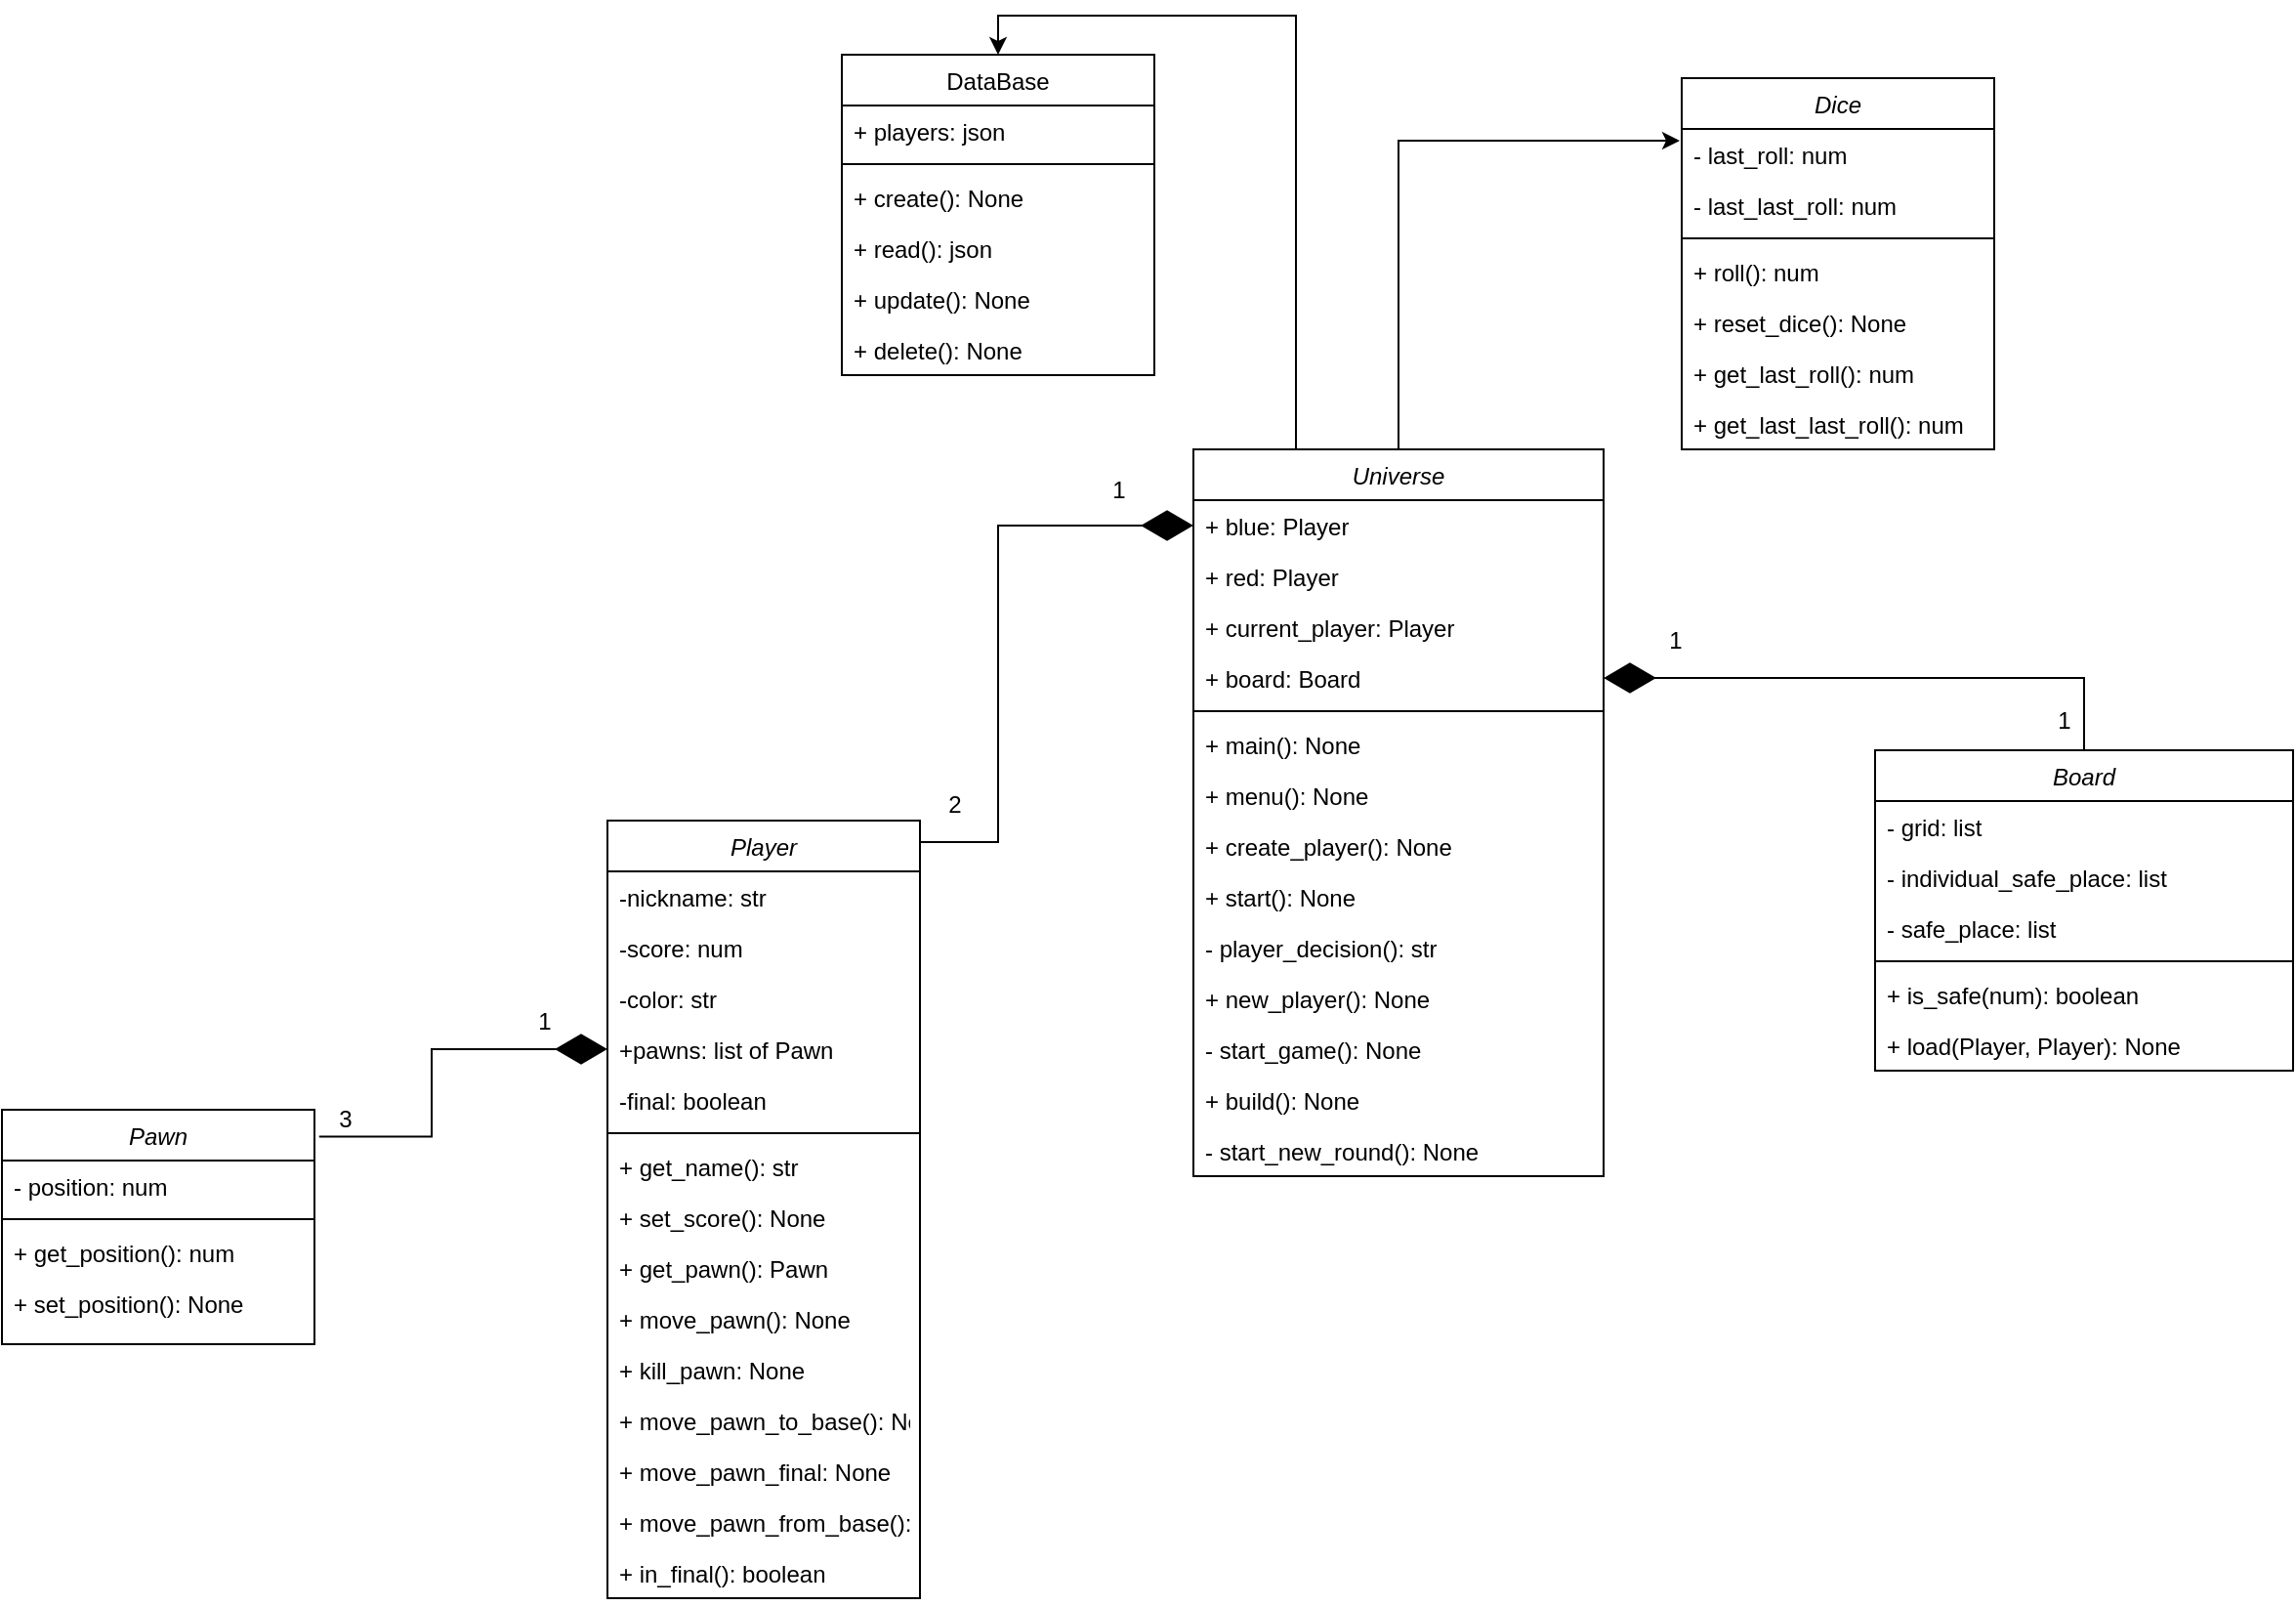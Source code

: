 <mxfile version="22.0.3" type="device">
  <diagram id="C5RBs43oDa-KdzZeNtuy" name="Page-1">
    <mxGraphModel dx="1183" dy="759" grid="0" gridSize="10" guides="1" tooltips="1" connect="1" arrows="1" fold="1" page="1" pageScale="1" pageWidth="3300" pageHeight="2339" background="none" math="0" shadow="0">
      <root>
        <mxCell id="WIyWlLk6GJQsqaUBKTNV-0" />
        <mxCell id="WIyWlLk6GJQsqaUBKTNV-1" parent="WIyWlLk6GJQsqaUBKTNV-0" />
        <mxCell id="zkfFHV4jXpPFQw0GAbJ--0" value="Player" style="swimlane;fontStyle=2;align=center;verticalAlign=top;childLayout=stackLayout;horizontal=1;startSize=26;horizontalStack=0;resizeParent=1;resizeLast=0;collapsible=1;marginBottom=0;rounded=0;shadow=0;strokeWidth=1;" parent="WIyWlLk6GJQsqaUBKTNV-1" vertex="1">
          <mxGeometry x="1450" y="1060" width="160" height="398" as="geometry">
            <mxRectangle x="230" y="140" width="160" height="26" as="alternateBounds" />
          </mxGeometry>
        </mxCell>
        <mxCell id="zkfFHV4jXpPFQw0GAbJ--1" value="-nickname: str" style="text;align=left;verticalAlign=top;spacingLeft=4;spacingRight=4;overflow=hidden;rotatable=0;points=[[0,0.5],[1,0.5]];portConstraint=eastwest;" parent="zkfFHV4jXpPFQw0GAbJ--0" vertex="1">
          <mxGeometry y="26" width="160" height="26" as="geometry" />
        </mxCell>
        <mxCell id="zkfFHV4jXpPFQw0GAbJ--2" value="-score: num" style="text;align=left;verticalAlign=top;spacingLeft=4;spacingRight=4;overflow=hidden;rotatable=0;points=[[0,0.5],[1,0.5]];portConstraint=eastwest;rounded=0;shadow=0;html=0;" parent="zkfFHV4jXpPFQw0GAbJ--0" vertex="1">
          <mxGeometry y="52" width="160" height="26" as="geometry" />
        </mxCell>
        <mxCell id="xfs9rUmkvyyORrvRMmHG-14" value="-color: str" style="text;align=left;verticalAlign=top;spacingLeft=4;spacingRight=4;overflow=hidden;rotatable=0;points=[[0,0.5],[1,0.5]];portConstraint=eastwest;" parent="zkfFHV4jXpPFQw0GAbJ--0" vertex="1">
          <mxGeometry y="78" width="160" height="26" as="geometry" />
        </mxCell>
        <mxCell id="xfs9rUmkvyyORrvRMmHG-0" value="+pawns: list of Pawn" style="text;align=left;verticalAlign=top;spacingLeft=4;spacingRight=4;overflow=hidden;rotatable=0;points=[[0,0.5],[1,0.5]];portConstraint=eastwest;rounded=0;shadow=0;html=0;" parent="zkfFHV4jXpPFQw0GAbJ--0" vertex="1">
          <mxGeometry y="104" width="160" height="26" as="geometry" />
        </mxCell>
        <mxCell id="zkfFHV4jXpPFQw0GAbJ--3" value="-final: boolean" style="text;align=left;verticalAlign=top;spacingLeft=4;spacingRight=4;overflow=hidden;rotatable=0;points=[[0,0.5],[1,0.5]];portConstraint=eastwest;rounded=0;shadow=0;html=0;" parent="zkfFHV4jXpPFQw0GAbJ--0" vertex="1">
          <mxGeometry y="130" width="160" height="26" as="geometry" />
        </mxCell>
        <mxCell id="zkfFHV4jXpPFQw0GAbJ--4" value="" style="line;html=1;strokeWidth=1;align=left;verticalAlign=middle;spacingTop=-1;spacingLeft=3;spacingRight=3;rotatable=0;labelPosition=right;points=[];portConstraint=eastwest;" parent="zkfFHV4jXpPFQw0GAbJ--0" vertex="1">
          <mxGeometry y="156" width="160" height="8" as="geometry" />
        </mxCell>
        <mxCell id="xfs9rUmkvyyORrvRMmHG-1" value="+ get_name(): str" style="text;align=left;verticalAlign=top;spacingLeft=4;spacingRight=4;overflow=hidden;rotatable=0;points=[[0,0.5],[1,0.5]];portConstraint=eastwest;" parent="zkfFHV4jXpPFQw0GAbJ--0" vertex="1">
          <mxGeometry y="164" width="160" height="26" as="geometry" />
        </mxCell>
        <mxCell id="xfs9rUmkvyyORrvRMmHG-2" value="+ set_score(): None" style="text;align=left;verticalAlign=top;spacingLeft=4;spacingRight=4;overflow=hidden;rotatable=0;points=[[0,0.5],[1,0.5]];portConstraint=eastwest;" parent="zkfFHV4jXpPFQw0GAbJ--0" vertex="1">
          <mxGeometry y="190" width="160" height="26" as="geometry" />
        </mxCell>
        <mxCell id="xfs9rUmkvyyORrvRMmHG-3" value="+ get_pawn(): Pawn" style="text;align=left;verticalAlign=top;spacingLeft=4;spacingRight=4;overflow=hidden;rotatable=0;points=[[0,0.5],[1,0.5]];portConstraint=eastwest;" parent="zkfFHV4jXpPFQw0GAbJ--0" vertex="1">
          <mxGeometry y="216" width="160" height="26" as="geometry" />
        </mxCell>
        <mxCell id="xfs9rUmkvyyORrvRMmHG-38" value="+ move_pawn(): None" style="text;align=left;verticalAlign=top;spacingLeft=4;spacingRight=4;overflow=hidden;rotatable=0;points=[[0,0.5],[1,0.5]];portConstraint=eastwest;" parent="zkfFHV4jXpPFQw0GAbJ--0" vertex="1">
          <mxGeometry y="242" width="160" height="26" as="geometry" />
        </mxCell>
        <mxCell id="xfs9rUmkvyyORrvRMmHG-89" value="+ kill_pawn: None" style="text;align=left;verticalAlign=top;spacingLeft=4;spacingRight=4;overflow=hidden;rotatable=0;points=[[0,0.5],[1,0.5]];portConstraint=eastwest;" parent="zkfFHV4jXpPFQw0GAbJ--0" vertex="1">
          <mxGeometry y="268" width="160" height="26" as="geometry" />
        </mxCell>
        <mxCell id="xfs9rUmkvyyORrvRMmHG-42" value="+ move_pawn_to_base(): None" style="text;align=left;verticalAlign=top;spacingLeft=4;spacingRight=4;overflow=hidden;rotatable=0;points=[[0,0.5],[1,0.5]];portConstraint=eastwest;" parent="zkfFHV4jXpPFQw0GAbJ--0" vertex="1">
          <mxGeometry y="294" width="160" height="26" as="geometry" />
        </mxCell>
        <mxCell id="xfs9rUmkvyyORrvRMmHG-41" value="+ move_pawn_final: None" style="text;align=left;verticalAlign=top;spacingLeft=4;spacingRight=4;overflow=hidden;rotatable=0;points=[[0,0.5],[1,0.5]];portConstraint=eastwest;" parent="zkfFHV4jXpPFQw0GAbJ--0" vertex="1">
          <mxGeometry y="320" width="160" height="26" as="geometry" />
        </mxCell>
        <mxCell id="xfs9rUmkvyyORrvRMmHG-39" value="+ move_pawn_from_base(): None" style="text;align=left;verticalAlign=top;spacingLeft=4;spacingRight=4;overflow=hidden;rotatable=0;points=[[0,0.5],[1,0.5]];portConstraint=eastwest;" parent="zkfFHV4jXpPFQw0GAbJ--0" vertex="1">
          <mxGeometry y="346" width="160" height="26" as="geometry" />
        </mxCell>
        <mxCell id="zkfFHV4jXpPFQw0GAbJ--5" value="+ in_final(): boolean" style="text;align=left;verticalAlign=top;spacingLeft=4;spacingRight=4;overflow=hidden;rotatable=0;points=[[0,0.5],[1,0.5]];portConstraint=eastwest;" parent="zkfFHV4jXpPFQw0GAbJ--0" vertex="1">
          <mxGeometry y="372" width="160" height="26" as="geometry" />
        </mxCell>
        <mxCell id="xfs9rUmkvyyORrvRMmHG-4" value="Pawn" style="swimlane;fontStyle=2;align=center;verticalAlign=top;childLayout=stackLayout;horizontal=1;startSize=26;horizontalStack=0;resizeParent=1;resizeLast=0;collapsible=1;marginBottom=0;rounded=0;shadow=0;strokeWidth=1;" parent="WIyWlLk6GJQsqaUBKTNV-1" vertex="1">
          <mxGeometry x="1140" y="1208" width="160" height="120" as="geometry">
            <mxRectangle x="230" y="140" width="160" height="26" as="alternateBounds" />
          </mxGeometry>
        </mxCell>
        <mxCell id="xfs9rUmkvyyORrvRMmHG-5" value="- position: num" style="text;align=left;verticalAlign=top;spacingLeft=4;spacingRight=4;overflow=hidden;rotatable=0;points=[[0,0.5],[1,0.5]];portConstraint=eastwest;" parent="xfs9rUmkvyyORrvRMmHG-4" vertex="1">
          <mxGeometry y="26" width="160" height="26" as="geometry" />
        </mxCell>
        <mxCell id="xfs9rUmkvyyORrvRMmHG-9" value="" style="line;html=1;strokeWidth=1;align=left;verticalAlign=middle;spacingTop=-1;spacingLeft=3;spacingRight=3;rotatable=0;labelPosition=right;points=[];portConstraint=eastwest;" parent="xfs9rUmkvyyORrvRMmHG-4" vertex="1">
          <mxGeometry y="52" width="160" height="8" as="geometry" />
        </mxCell>
        <mxCell id="xfs9rUmkvyyORrvRMmHG-10" value="+ get_position(): num" style="text;align=left;verticalAlign=top;spacingLeft=4;spacingRight=4;overflow=hidden;rotatable=0;points=[[0,0.5],[1,0.5]];portConstraint=eastwest;" parent="xfs9rUmkvyyORrvRMmHG-4" vertex="1">
          <mxGeometry y="60" width="160" height="26" as="geometry" />
        </mxCell>
        <mxCell id="xfs9rUmkvyyORrvRMmHG-23" value="+ set_position(): None" style="text;align=left;verticalAlign=top;spacingLeft=4;spacingRight=4;overflow=hidden;rotatable=0;points=[[0,0.5],[1,0.5]];portConstraint=eastwest;" parent="xfs9rUmkvyyORrvRMmHG-4" vertex="1">
          <mxGeometry y="86" width="160" height="26" as="geometry" />
        </mxCell>
        <mxCell id="xfs9rUmkvyyORrvRMmHG-17" value="Dice" style="swimlane;fontStyle=2;align=center;verticalAlign=top;childLayout=stackLayout;horizontal=1;startSize=26;horizontalStack=0;resizeParent=1;resizeLast=0;collapsible=1;marginBottom=0;rounded=0;shadow=0;strokeWidth=1;" parent="WIyWlLk6GJQsqaUBKTNV-1" vertex="1">
          <mxGeometry x="2000" y="680" width="160" height="190" as="geometry">
            <mxRectangle x="230" y="140" width="160" height="26" as="alternateBounds" />
          </mxGeometry>
        </mxCell>
        <mxCell id="xfs9rUmkvyyORrvRMmHG-19" value="- last_roll: num" style="text;align=left;verticalAlign=top;spacingLeft=4;spacingRight=4;overflow=hidden;rotatable=0;points=[[0,0.5],[1,0.5]];portConstraint=eastwest;" parent="xfs9rUmkvyyORrvRMmHG-17" vertex="1">
          <mxGeometry y="26" width="160" height="26" as="geometry" />
        </mxCell>
        <mxCell id="xfs9rUmkvyyORrvRMmHG-84" value="- last_last_roll: num" style="text;align=left;verticalAlign=top;spacingLeft=4;spacingRight=4;overflow=hidden;rotatable=0;points=[[0,0.5],[1,0.5]];portConstraint=eastwest;" parent="xfs9rUmkvyyORrvRMmHG-17" vertex="1">
          <mxGeometry y="52" width="160" height="26" as="geometry" />
        </mxCell>
        <mxCell id="xfs9rUmkvyyORrvRMmHG-20" value="" style="line;html=1;strokeWidth=1;align=left;verticalAlign=middle;spacingTop=-1;spacingLeft=3;spacingRight=3;rotatable=0;labelPosition=right;points=[];portConstraint=eastwest;" parent="xfs9rUmkvyyORrvRMmHG-17" vertex="1">
          <mxGeometry y="78" width="160" height="8" as="geometry" />
        </mxCell>
        <mxCell id="xfs9rUmkvyyORrvRMmHG-21" value="+ roll(): num" style="text;align=left;verticalAlign=top;spacingLeft=4;spacingRight=4;overflow=hidden;rotatable=0;points=[[0,0.5],[1,0.5]];portConstraint=eastwest;" parent="xfs9rUmkvyyORrvRMmHG-17" vertex="1">
          <mxGeometry y="86" width="160" height="26" as="geometry" />
        </mxCell>
        <mxCell id="xfs9rUmkvyyORrvRMmHG-85" value="+ reset_dice(): None" style="text;align=left;verticalAlign=top;spacingLeft=4;spacingRight=4;overflow=hidden;rotatable=0;points=[[0,0.5],[1,0.5]];portConstraint=eastwest;" parent="xfs9rUmkvyyORrvRMmHG-17" vertex="1">
          <mxGeometry y="112" width="160" height="26" as="geometry" />
        </mxCell>
        <mxCell id="xfs9rUmkvyyORrvRMmHG-22" value="+ get_last_roll(): num" style="text;align=left;verticalAlign=top;spacingLeft=4;spacingRight=4;overflow=hidden;rotatable=0;points=[[0,0.5],[1,0.5]];portConstraint=eastwest;" parent="xfs9rUmkvyyORrvRMmHG-17" vertex="1">
          <mxGeometry y="138" width="160" height="26" as="geometry" />
        </mxCell>
        <mxCell id="xfs9rUmkvyyORrvRMmHG-86" value="+ get_last_last_roll(): num" style="text;align=left;verticalAlign=top;spacingLeft=4;spacingRight=4;overflow=hidden;rotatable=0;points=[[0,0.5],[1,0.5]];portConstraint=eastwest;" parent="xfs9rUmkvyyORrvRMmHG-17" vertex="1">
          <mxGeometry y="164" width="160" height="26" as="geometry" />
        </mxCell>
        <mxCell id="xfs9rUmkvyyORrvRMmHG-25" value="Board" style="swimlane;fontStyle=2;align=center;verticalAlign=top;childLayout=stackLayout;horizontal=1;startSize=26;horizontalStack=0;resizeParent=1;resizeLast=0;collapsible=1;marginBottom=0;rounded=0;shadow=0;strokeWidth=1;" parent="WIyWlLk6GJQsqaUBKTNV-1" vertex="1">
          <mxGeometry x="2099" y="1024" width="214" height="164" as="geometry">
            <mxRectangle x="230" y="140" width="160" height="26" as="alternateBounds" />
          </mxGeometry>
        </mxCell>
        <mxCell id="xfs9rUmkvyyORrvRMmHG-26" value="- grid: list" style="text;align=left;verticalAlign=top;spacingLeft=4;spacingRight=4;overflow=hidden;rotatable=0;points=[[0,0.5],[1,0.5]];portConstraint=eastwest;" parent="xfs9rUmkvyyORrvRMmHG-25" vertex="1">
          <mxGeometry y="26" width="214" height="26" as="geometry" />
        </mxCell>
        <mxCell id="xfs9rUmkvyyORrvRMmHG-88" value="- individual_safe_place: list" style="text;align=left;verticalAlign=top;spacingLeft=4;spacingRight=4;overflow=hidden;rotatable=0;points=[[0,0.5],[1,0.5]];portConstraint=eastwest;" parent="xfs9rUmkvyyORrvRMmHG-25" vertex="1">
          <mxGeometry y="52" width="214" height="26" as="geometry" />
        </mxCell>
        <mxCell id="xfs9rUmkvyyORrvRMmHG-30" value="- safe_place: list" style="text;align=left;verticalAlign=top;spacingLeft=4;spacingRight=4;overflow=hidden;rotatable=0;points=[[0,0.5],[1,0.5]];portConstraint=eastwest;" parent="xfs9rUmkvyyORrvRMmHG-25" vertex="1">
          <mxGeometry y="78" width="214" height="26" as="geometry" />
        </mxCell>
        <mxCell id="xfs9rUmkvyyORrvRMmHG-27" value="" style="line;html=1;strokeWidth=1;align=left;verticalAlign=middle;spacingTop=-1;spacingLeft=3;spacingRight=3;rotatable=0;labelPosition=right;points=[];portConstraint=eastwest;" parent="xfs9rUmkvyyORrvRMmHG-25" vertex="1">
          <mxGeometry y="104" width="214" height="8" as="geometry" />
        </mxCell>
        <mxCell id="xfs9rUmkvyyORrvRMmHG-28" value="+ is_safe(num): boolean" style="text;align=left;verticalAlign=top;spacingLeft=4;spacingRight=4;overflow=hidden;rotatable=0;points=[[0,0.5],[1,0.5]];portConstraint=eastwest;" parent="xfs9rUmkvyyORrvRMmHG-25" vertex="1">
          <mxGeometry y="112" width="214" height="26" as="geometry" />
        </mxCell>
        <mxCell id="XwKsMya5kOzR7tEMV8Iv-1" value="+ load(Player, Player): None" style="text;align=left;verticalAlign=top;spacingLeft=4;spacingRight=4;overflow=hidden;rotatable=0;points=[[0,0.5],[1,0.5]];portConstraint=eastwest;" vertex="1" parent="xfs9rUmkvyyORrvRMmHG-25">
          <mxGeometry y="138" width="214" height="26" as="geometry" />
        </mxCell>
        <mxCell id="xfs9rUmkvyyORrvRMmHG-61" style="edgeStyle=orthogonalEdgeStyle;rounded=0;orthogonalLoop=1;jettySize=auto;html=1;entryX=-0.006;entryY=0.17;entryDx=0;entryDy=0;entryPerimeter=0;" parent="WIyWlLk6GJQsqaUBKTNV-1" source="xfs9rUmkvyyORrvRMmHG-43" target="xfs9rUmkvyyORrvRMmHG-17" edge="1">
          <mxGeometry relative="1" as="geometry">
            <mxPoint x="1920" y="750" as="targetPoint" />
            <Array as="points">
              <mxPoint x="1855" y="712" />
              <mxPoint x="1999" y="712" />
            </Array>
          </mxGeometry>
        </mxCell>
        <mxCell id="xfs9rUmkvyyORrvRMmHG-77" style="edgeStyle=orthogonalEdgeStyle;rounded=0;orthogonalLoop=1;jettySize=auto;html=1;exitX=0.25;exitY=0;exitDx=0;exitDy=0;entryX=0.5;entryY=0;entryDx=0;entryDy=0;" parent="WIyWlLk6GJQsqaUBKTNV-1" source="xfs9rUmkvyyORrvRMmHG-43" target="xfs9rUmkvyyORrvRMmHG-70" edge="1">
          <mxGeometry relative="1" as="geometry" />
        </mxCell>
        <mxCell id="xfs9rUmkvyyORrvRMmHG-43" value="Universe" style="swimlane;fontStyle=2;align=center;verticalAlign=top;childLayout=stackLayout;horizontal=1;startSize=26;horizontalStack=0;resizeParent=1;resizeLast=0;collapsible=1;marginBottom=0;rounded=0;shadow=0;strokeWidth=1;" parent="WIyWlLk6GJQsqaUBKTNV-1" vertex="1">
          <mxGeometry x="1750" y="870" width="210" height="372" as="geometry">
            <mxRectangle x="230" y="140" width="160" height="26" as="alternateBounds" />
          </mxGeometry>
        </mxCell>
        <mxCell id="xfs9rUmkvyyORrvRMmHG-49" value="+ blue: Player" style="text;align=left;verticalAlign=top;spacingLeft=4;spacingRight=4;overflow=hidden;rotatable=0;points=[[0,0.5],[1,0.5]];portConstraint=eastwest;" parent="xfs9rUmkvyyORrvRMmHG-43" vertex="1">
          <mxGeometry y="26" width="210" height="26" as="geometry" />
        </mxCell>
        <mxCell id="j-vnf2X-QGWiP2JokntO-2" value="+ red: Player" style="text;align=left;verticalAlign=top;spacingLeft=4;spacingRight=4;overflow=hidden;rotatable=0;points=[[0,0.5],[1,0.5]];portConstraint=eastwest;" parent="xfs9rUmkvyyORrvRMmHG-43" vertex="1">
          <mxGeometry y="52" width="210" height="26" as="geometry" />
        </mxCell>
        <mxCell id="xfs9rUmkvyyORrvRMmHG-56" value="+ current_player: Player" style="text;align=left;verticalAlign=top;spacingLeft=4;spacingRight=4;overflow=hidden;rotatable=0;points=[[0,0.5],[1,0.5]];portConstraint=eastwest;" parent="xfs9rUmkvyyORrvRMmHG-43" vertex="1">
          <mxGeometry y="78" width="210" height="26" as="geometry" />
        </mxCell>
        <mxCell id="xfs9rUmkvyyORrvRMmHG-51" value="+ board: Board" style="text;align=left;verticalAlign=top;spacingLeft=4;spacingRight=4;overflow=hidden;rotatable=0;points=[[0,0.5],[1,0.5]];portConstraint=eastwest;" parent="xfs9rUmkvyyORrvRMmHG-43" vertex="1">
          <mxGeometry y="104" width="210" height="26" as="geometry" />
        </mxCell>
        <mxCell id="xfs9rUmkvyyORrvRMmHG-44" value="" style="line;html=1;strokeWidth=1;align=left;verticalAlign=middle;spacingTop=-1;spacingLeft=3;spacingRight=3;rotatable=0;labelPosition=right;points=[];portConstraint=eastwest;" parent="xfs9rUmkvyyORrvRMmHG-43" vertex="1">
          <mxGeometry y="130" width="210" height="8" as="geometry" />
        </mxCell>
        <mxCell id="xfs9rUmkvyyORrvRMmHG-45" value="+ main(): None" style="text;align=left;verticalAlign=top;spacingLeft=4;spacingRight=4;overflow=hidden;rotatable=0;points=[[0,0.5],[1,0.5]];portConstraint=eastwest;" parent="xfs9rUmkvyyORrvRMmHG-43" vertex="1">
          <mxGeometry y="138" width="210" height="26" as="geometry" />
        </mxCell>
        <mxCell id="XwKsMya5kOzR7tEMV8Iv-0" value="+ menu(): None" style="text;align=left;verticalAlign=top;spacingLeft=4;spacingRight=4;overflow=hidden;rotatable=0;points=[[0,0.5],[1,0.5]];portConstraint=eastwest;" vertex="1" parent="xfs9rUmkvyyORrvRMmHG-43">
          <mxGeometry y="164" width="210" height="26" as="geometry" />
        </mxCell>
        <mxCell id="2SS9YVlRVUIdfF8VCsc6-0" value="+ create_player(): None" style="text;align=left;verticalAlign=top;spacingLeft=4;spacingRight=4;overflow=hidden;rotatable=0;points=[[0,0.5],[1,0.5]];portConstraint=eastwest;" parent="xfs9rUmkvyyORrvRMmHG-43" vertex="1">
          <mxGeometry y="190" width="210" height="26" as="geometry" />
        </mxCell>
        <mxCell id="xfs9rUmkvyyORrvRMmHG-46" value="+ start(): None" style="text;align=left;verticalAlign=top;spacingLeft=4;spacingRight=4;overflow=hidden;rotatable=0;points=[[0,0.5],[1,0.5]];portConstraint=eastwest;" parent="xfs9rUmkvyyORrvRMmHG-43" vertex="1">
          <mxGeometry y="216" width="210" height="26" as="geometry" />
        </mxCell>
        <mxCell id="xfs9rUmkvyyORrvRMmHG-47" value="- player_decision(): str" style="text;align=left;verticalAlign=top;spacingLeft=4;spacingRight=4;overflow=hidden;rotatable=0;points=[[0,0.5],[1,0.5]];portConstraint=eastwest;" parent="xfs9rUmkvyyORrvRMmHG-43" vertex="1">
          <mxGeometry y="242" width="210" height="26" as="geometry" />
        </mxCell>
        <mxCell id="xfs9rUmkvyyORrvRMmHG-53" value="+ new_player(): None" style="text;align=left;verticalAlign=top;spacingLeft=4;spacingRight=4;overflow=hidden;rotatable=0;points=[[0,0.5],[1,0.5]];portConstraint=eastwest;" parent="xfs9rUmkvyyORrvRMmHG-43" vertex="1">
          <mxGeometry y="268" width="210" height="26" as="geometry" />
        </mxCell>
        <mxCell id="2SS9YVlRVUIdfF8VCsc6-1" value="- start_game(): None" style="text;align=left;verticalAlign=top;spacingLeft=4;spacingRight=4;overflow=hidden;rotatable=0;points=[[0,0.5],[1,0.5]];portConstraint=eastwest;" parent="xfs9rUmkvyyORrvRMmHG-43" vertex="1">
          <mxGeometry y="294" width="210" height="26" as="geometry" />
        </mxCell>
        <mxCell id="xfs9rUmkvyyORrvRMmHG-29" value="+ build(): None" style="text;align=left;verticalAlign=top;spacingLeft=4;spacingRight=4;overflow=hidden;rotatable=0;points=[[0,0.5],[1,0.5]];portConstraint=eastwest;" parent="xfs9rUmkvyyORrvRMmHG-43" vertex="1">
          <mxGeometry y="320" width="210" height="26" as="geometry" />
        </mxCell>
        <mxCell id="xfs9rUmkvyyORrvRMmHG-48" value="- start_new_round(): None" style="text;align=left;verticalAlign=top;spacingLeft=4;spacingRight=4;overflow=hidden;rotatable=0;points=[[0,0.5],[1,0.5]];portConstraint=eastwest;" parent="xfs9rUmkvyyORrvRMmHG-43" vertex="1">
          <mxGeometry y="346" width="210" height="26" as="geometry" />
        </mxCell>
        <mxCell id="xfs9rUmkvyyORrvRMmHG-57" value="" style="endArrow=diamondThin;endFill=1;endSize=24;html=1;rounded=0;exitX=1;exitY=0.042;exitDx=0;exitDy=0;exitPerimeter=0;entryX=0;entryY=0.5;entryDx=0;entryDy=0;edgeStyle=orthogonalEdgeStyle;" parent="WIyWlLk6GJQsqaUBKTNV-1" source="zkfFHV4jXpPFQw0GAbJ--0" target="xfs9rUmkvyyORrvRMmHG-49" edge="1">
          <mxGeometry width="160" relative="1" as="geometry">
            <mxPoint x="1550" y="1080" as="sourcePoint" />
            <mxPoint x="1710" y="1080" as="targetPoint" />
            <Array as="points">
              <mxPoint x="1650" y="1071" />
              <mxPoint x="1650" y="909" />
            </Array>
          </mxGeometry>
        </mxCell>
        <mxCell id="xfs9rUmkvyyORrvRMmHG-62" value="" style="endArrow=diamondThin;endFill=1;endSize=24;html=1;rounded=0;entryX=0;entryY=0.5;entryDx=0;entryDy=0;exitX=1.015;exitY=0.115;exitDx=0;exitDy=0;exitPerimeter=0;edgeStyle=orthogonalEdgeStyle;" parent="WIyWlLk6GJQsqaUBKTNV-1" source="xfs9rUmkvyyORrvRMmHG-4" target="xfs9rUmkvyyORrvRMmHG-0" edge="1">
          <mxGeometry width="160" relative="1" as="geometry">
            <mxPoint x="1320" y="970" as="sourcePoint" />
            <mxPoint x="1480" y="970" as="targetPoint" />
            <Array as="points">
              <mxPoint x="1360" y="1222" />
              <mxPoint x="1360" y="1177" />
            </Array>
          </mxGeometry>
        </mxCell>
        <mxCell id="xfs9rUmkvyyORrvRMmHG-69" value="" style="endArrow=diamondThin;endFill=1;endSize=24;html=1;rounded=0;exitX=0.5;exitY=0;exitDx=0;exitDy=0;entryX=1;entryY=0.5;entryDx=0;entryDy=0;edgeStyle=orthogonalEdgeStyle;" parent="WIyWlLk6GJQsqaUBKTNV-1" source="xfs9rUmkvyyORrvRMmHG-25" target="xfs9rUmkvyyORrvRMmHG-51" edge="1">
          <mxGeometry width="160" relative="1" as="geometry">
            <mxPoint x="1790" y="1140" as="sourcePoint" />
            <mxPoint x="1950" y="1140" as="targetPoint" />
          </mxGeometry>
        </mxCell>
        <mxCell id="xfs9rUmkvyyORrvRMmHG-70" value="&lt;span style=&quot;font-weight: normal;&quot;&gt;DataBase&lt;/span&gt;" style="swimlane;fontStyle=1;align=center;verticalAlign=top;childLayout=stackLayout;horizontal=1;startSize=26;horizontalStack=0;resizeParent=1;resizeParentMax=0;resizeLast=0;collapsible=1;marginBottom=0;whiteSpace=wrap;html=1;" parent="WIyWlLk6GJQsqaUBKTNV-1" vertex="1">
          <mxGeometry x="1570" y="668" width="160" height="164" as="geometry" />
        </mxCell>
        <mxCell id="xfs9rUmkvyyORrvRMmHG-71" value="+ players: json" style="text;strokeColor=none;fillColor=none;align=left;verticalAlign=top;spacingLeft=4;spacingRight=4;overflow=hidden;rotatable=0;points=[[0,0.5],[1,0.5]];portConstraint=eastwest;whiteSpace=wrap;html=1;" parent="xfs9rUmkvyyORrvRMmHG-70" vertex="1">
          <mxGeometry y="26" width="160" height="26" as="geometry" />
        </mxCell>
        <mxCell id="xfs9rUmkvyyORrvRMmHG-72" value="" style="line;strokeWidth=1;fillColor=none;align=left;verticalAlign=middle;spacingTop=-1;spacingLeft=3;spacingRight=3;rotatable=0;labelPosition=right;points=[];portConstraint=eastwest;strokeColor=inherit;" parent="xfs9rUmkvyyORrvRMmHG-70" vertex="1">
          <mxGeometry y="52" width="160" height="8" as="geometry" />
        </mxCell>
        <mxCell id="xfs9rUmkvyyORrvRMmHG-73" value="+ create(): None" style="text;strokeColor=none;fillColor=none;align=left;verticalAlign=top;spacingLeft=4;spacingRight=4;overflow=hidden;rotatable=0;points=[[0,0.5],[1,0.5]];portConstraint=eastwest;whiteSpace=wrap;html=1;" parent="xfs9rUmkvyyORrvRMmHG-70" vertex="1">
          <mxGeometry y="60" width="160" height="26" as="geometry" />
        </mxCell>
        <mxCell id="xfs9rUmkvyyORrvRMmHG-74" value="+ read(): json" style="text;strokeColor=none;fillColor=none;align=left;verticalAlign=top;spacingLeft=4;spacingRight=4;overflow=hidden;rotatable=0;points=[[0,0.5],[1,0.5]];portConstraint=eastwest;whiteSpace=wrap;html=1;" parent="xfs9rUmkvyyORrvRMmHG-70" vertex="1">
          <mxGeometry y="86" width="160" height="26" as="geometry" />
        </mxCell>
        <mxCell id="xfs9rUmkvyyORrvRMmHG-75" value="+ update(): None" style="text;strokeColor=none;fillColor=none;align=left;verticalAlign=top;spacingLeft=4;spacingRight=4;overflow=hidden;rotatable=0;points=[[0,0.5],[1,0.5]];portConstraint=eastwest;whiteSpace=wrap;html=1;" parent="xfs9rUmkvyyORrvRMmHG-70" vertex="1">
          <mxGeometry y="112" width="160" height="26" as="geometry" />
        </mxCell>
        <mxCell id="xfs9rUmkvyyORrvRMmHG-76" value="+ delete(): None" style="text;strokeColor=none;fillColor=none;align=left;verticalAlign=top;spacingLeft=4;spacingRight=4;overflow=hidden;rotatable=0;points=[[0,0.5],[1,0.5]];portConstraint=eastwest;whiteSpace=wrap;html=1;" parent="xfs9rUmkvyyORrvRMmHG-70" vertex="1">
          <mxGeometry y="138" width="160" height="26" as="geometry" />
        </mxCell>
        <mxCell id="j-vnf2X-QGWiP2JokntO-0" value="2" style="text;html=1;strokeColor=none;fillColor=none;align=center;verticalAlign=middle;whiteSpace=wrap;rounded=0;" parent="WIyWlLk6GJQsqaUBKTNV-1" vertex="1">
          <mxGeometry x="1598" y="1037" width="60" height="30" as="geometry" />
        </mxCell>
        <mxCell id="j-vnf2X-QGWiP2JokntO-3" value="3" style="text;html=1;strokeColor=none;fillColor=none;align=center;verticalAlign=middle;whiteSpace=wrap;rounded=0;" parent="WIyWlLk6GJQsqaUBKTNV-1" vertex="1">
          <mxGeometry x="1286" y="1198" width="60" height="30" as="geometry" />
        </mxCell>
        <mxCell id="j-vnf2X-QGWiP2JokntO-4" value="1" style="text;html=1;strokeColor=none;fillColor=none;align=center;verticalAlign=middle;whiteSpace=wrap;rounded=0;" parent="WIyWlLk6GJQsqaUBKTNV-1" vertex="1">
          <mxGeometry x="1682" y="876" width="60" height="30" as="geometry" />
        </mxCell>
        <mxCell id="j-vnf2X-QGWiP2JokntO-5" value="1" style="text;html=1;strokeColor=none;fillColor=none;align=center;verticalAlign=middle;whiteSpace=wrap;rounded=0;" parent="WIyWlLk6GJQsqaUBKTNV-1" vertex="1">
          <mxGeometry x="1388" y="1148" width="60" height="30" as="geometry" />
        </mxCell>
        <mxCell id="j-vnf2X-QGWiP2JokntO-6" value="1" style="text;html=1;strokeColor=none;fillColor=none;align=center;verticalAlign=middle;whiteSpace=wrap;rounded=0;" parent="WIyWlLk6GJQsqaUBKTNV-1" vertex="1">
          <mxGeometry x="2166" y="994" width="60" height="30" as="geometry" />
        </mxCell>
        <mxCell id="j-vnf2X-QGWiP2JokntO-7" value="1" style="text;html=1;strokeColor=none;fillColor=none;align=center;verticalAlign=middle;whiteSpace=wrap;rounded=0;" parent="WIyWlLk6GJQsqaUBKTNV-1" vertex="1">
          <mxGeometry x="1967" y="953" width="60" height="30" as="geometry" />
        </mxCell>
      </root>
    </mxGraphModel>
  </diagram>
</mxfile>
